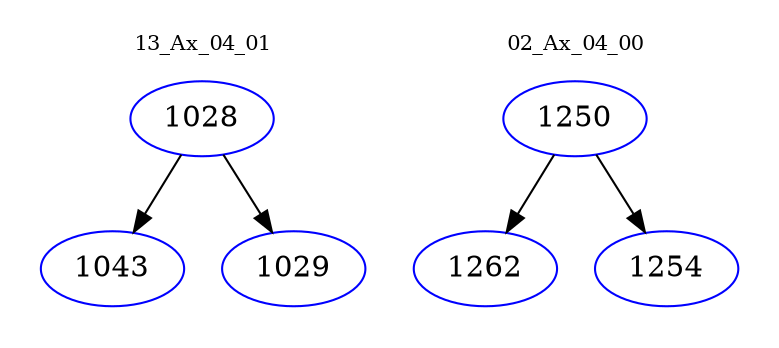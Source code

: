 digraph{
subgraph cluster_0 {
color = white
label = "13_Ax_04_01";
fontsize=10;
T0_1028 [label="1028", color="blue"]
T0_1028 -> T0_1043 [color="black"]
T0_1043 [label="1043", color="blue"]
T0_1028 -> T0_1029 [color="black"]
T0_1029 [label="1029", color="blue"]
}
subgraph cluster_1 {
color = white
label = "02_Ax_04_00";
fontsize=10;
T1_1250 [label="1250", color="blue"]
T1_1250 -> T1_1262 [color="black"]
T1_1262 [label="1262", color="blue"]
T1_1250 -> T1_1254 [color="black"]
T1_1254 [label="1254", color="blue"]
}
}
